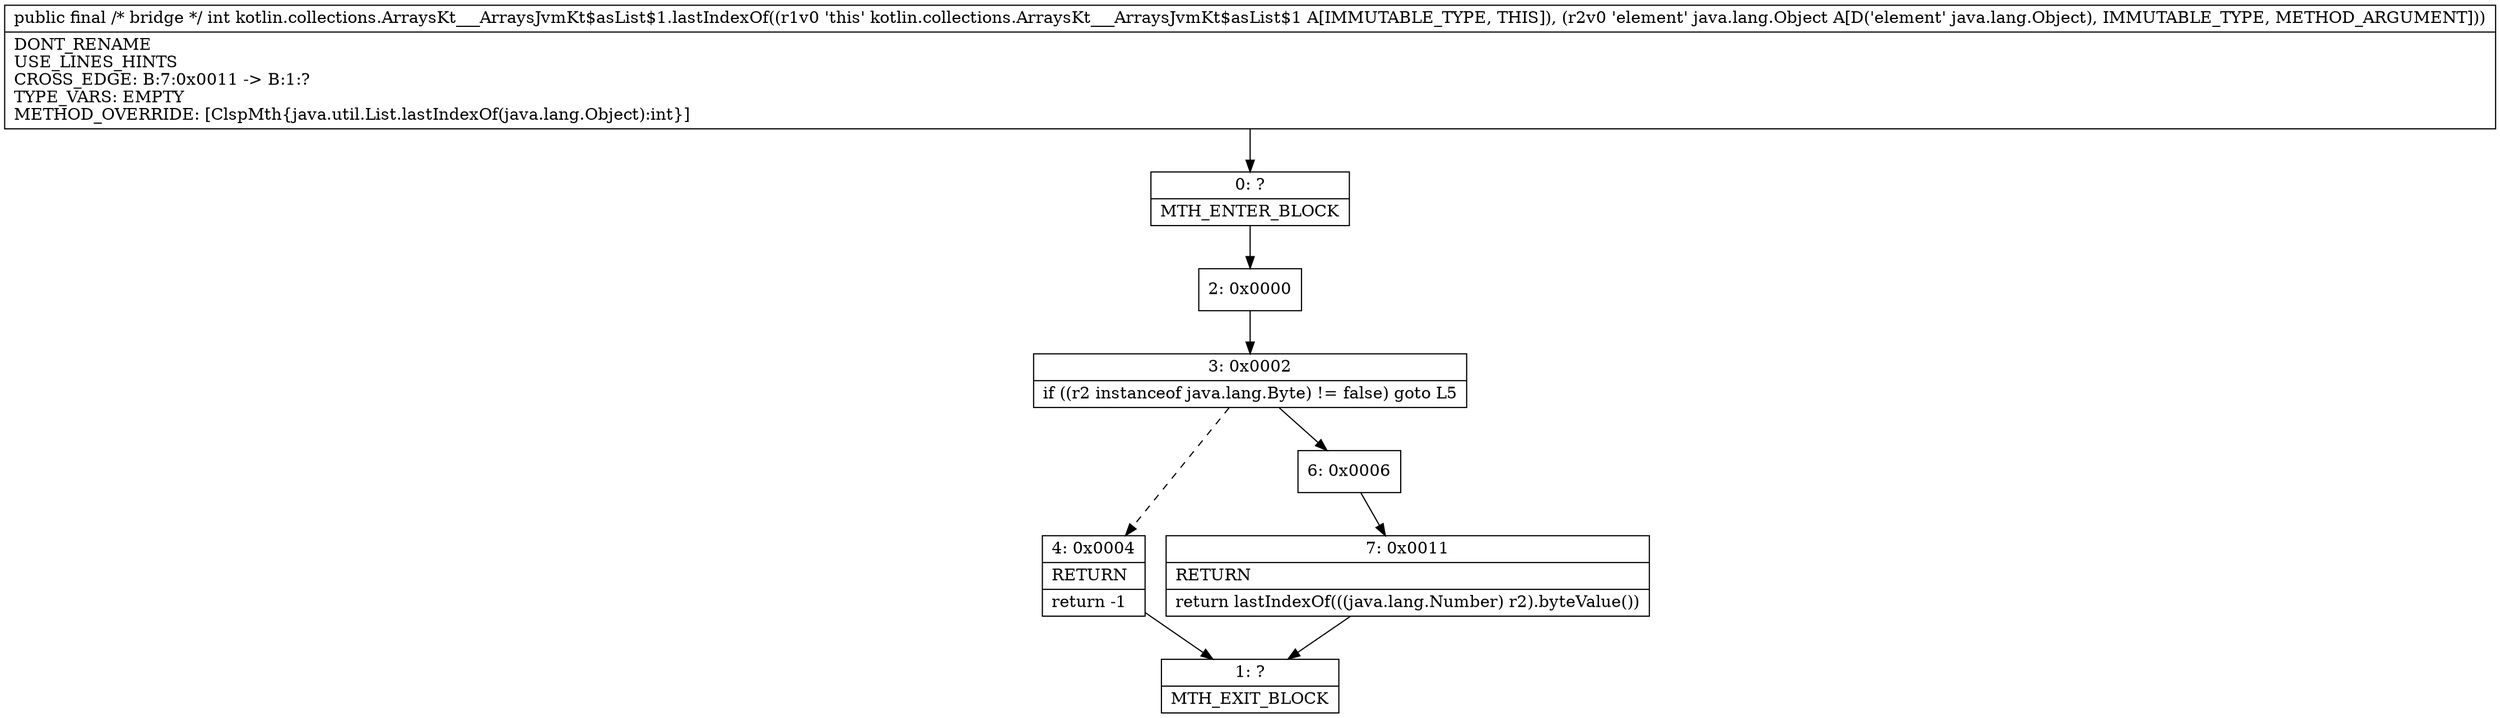 digraph "CFG forkotlin.collections.ArraysKt___ArraysJvmKt$asList$1.lastIndexOf(Ljava\/lang\/Object;)I" {
Node_0 [shape=record,label="{0\:\ ?|MTH_ENTER_BLOCK\l}"];
Node_2 [shape=record,label="{2\:\ 0x0000}"];
Node_3 [shape=record,label="{3\:\ 0x0002|if ((r2 instanceof java.lang.Byte) != false) goto L5\l}"];
Node_4 [shape=record,label="{4\:\ 0x0004|RETURN\l|return \-1\l}"];
Node_1 [shape=record,label="{1\:\ ?|MTH_EXIT_BLOCK\l}"];
Node_6 [shape=record,label="{6\:\ 0x0006}"];
Node_7 [shape=record,label="{7\:\ 0x0011|RETURN\l|return lastIndexOf(((java.lang.Number) r2).byteValue())\l}"];
MethodNode[shape=record,label="{public final \/* bridge *\/ int kotlin.collections.ArraysKt___ArraysJvmKt$asList$1.lastIndexOf((r1v0 'this' kotlin.collections.ArraysKt___ArraysJvmKt$asList$1 A[IMMUTABLE_TYPE, THIS]), (r2v0 'element' java.lang.Object A[D('element' java.lang.Object), IMMUTABLE_TYPE, METHOD_ARGUMENT]))  | DONT_RENAME\lUSE_LINES_HINTS\lCROSS_EDGE: B:7:0x0011 \-\> B:1:?\lTYPE_VARS: EMPTY\lMETHOD_OVERRIDE: [ClspMth\{java.util.List.lastIndexOf(java.lang.Object):int\}]\l}"];
MethodNode -> Node_0;Node_0 -> Node_2;
Node_2 -> Node_3;
Node_3 -> Node_4[style=dashed];
Node_3 -> Node_6;
Node_4 -> Node_1;
Node_6 -> Node_7;
Node_7 -> Node_1;
}

